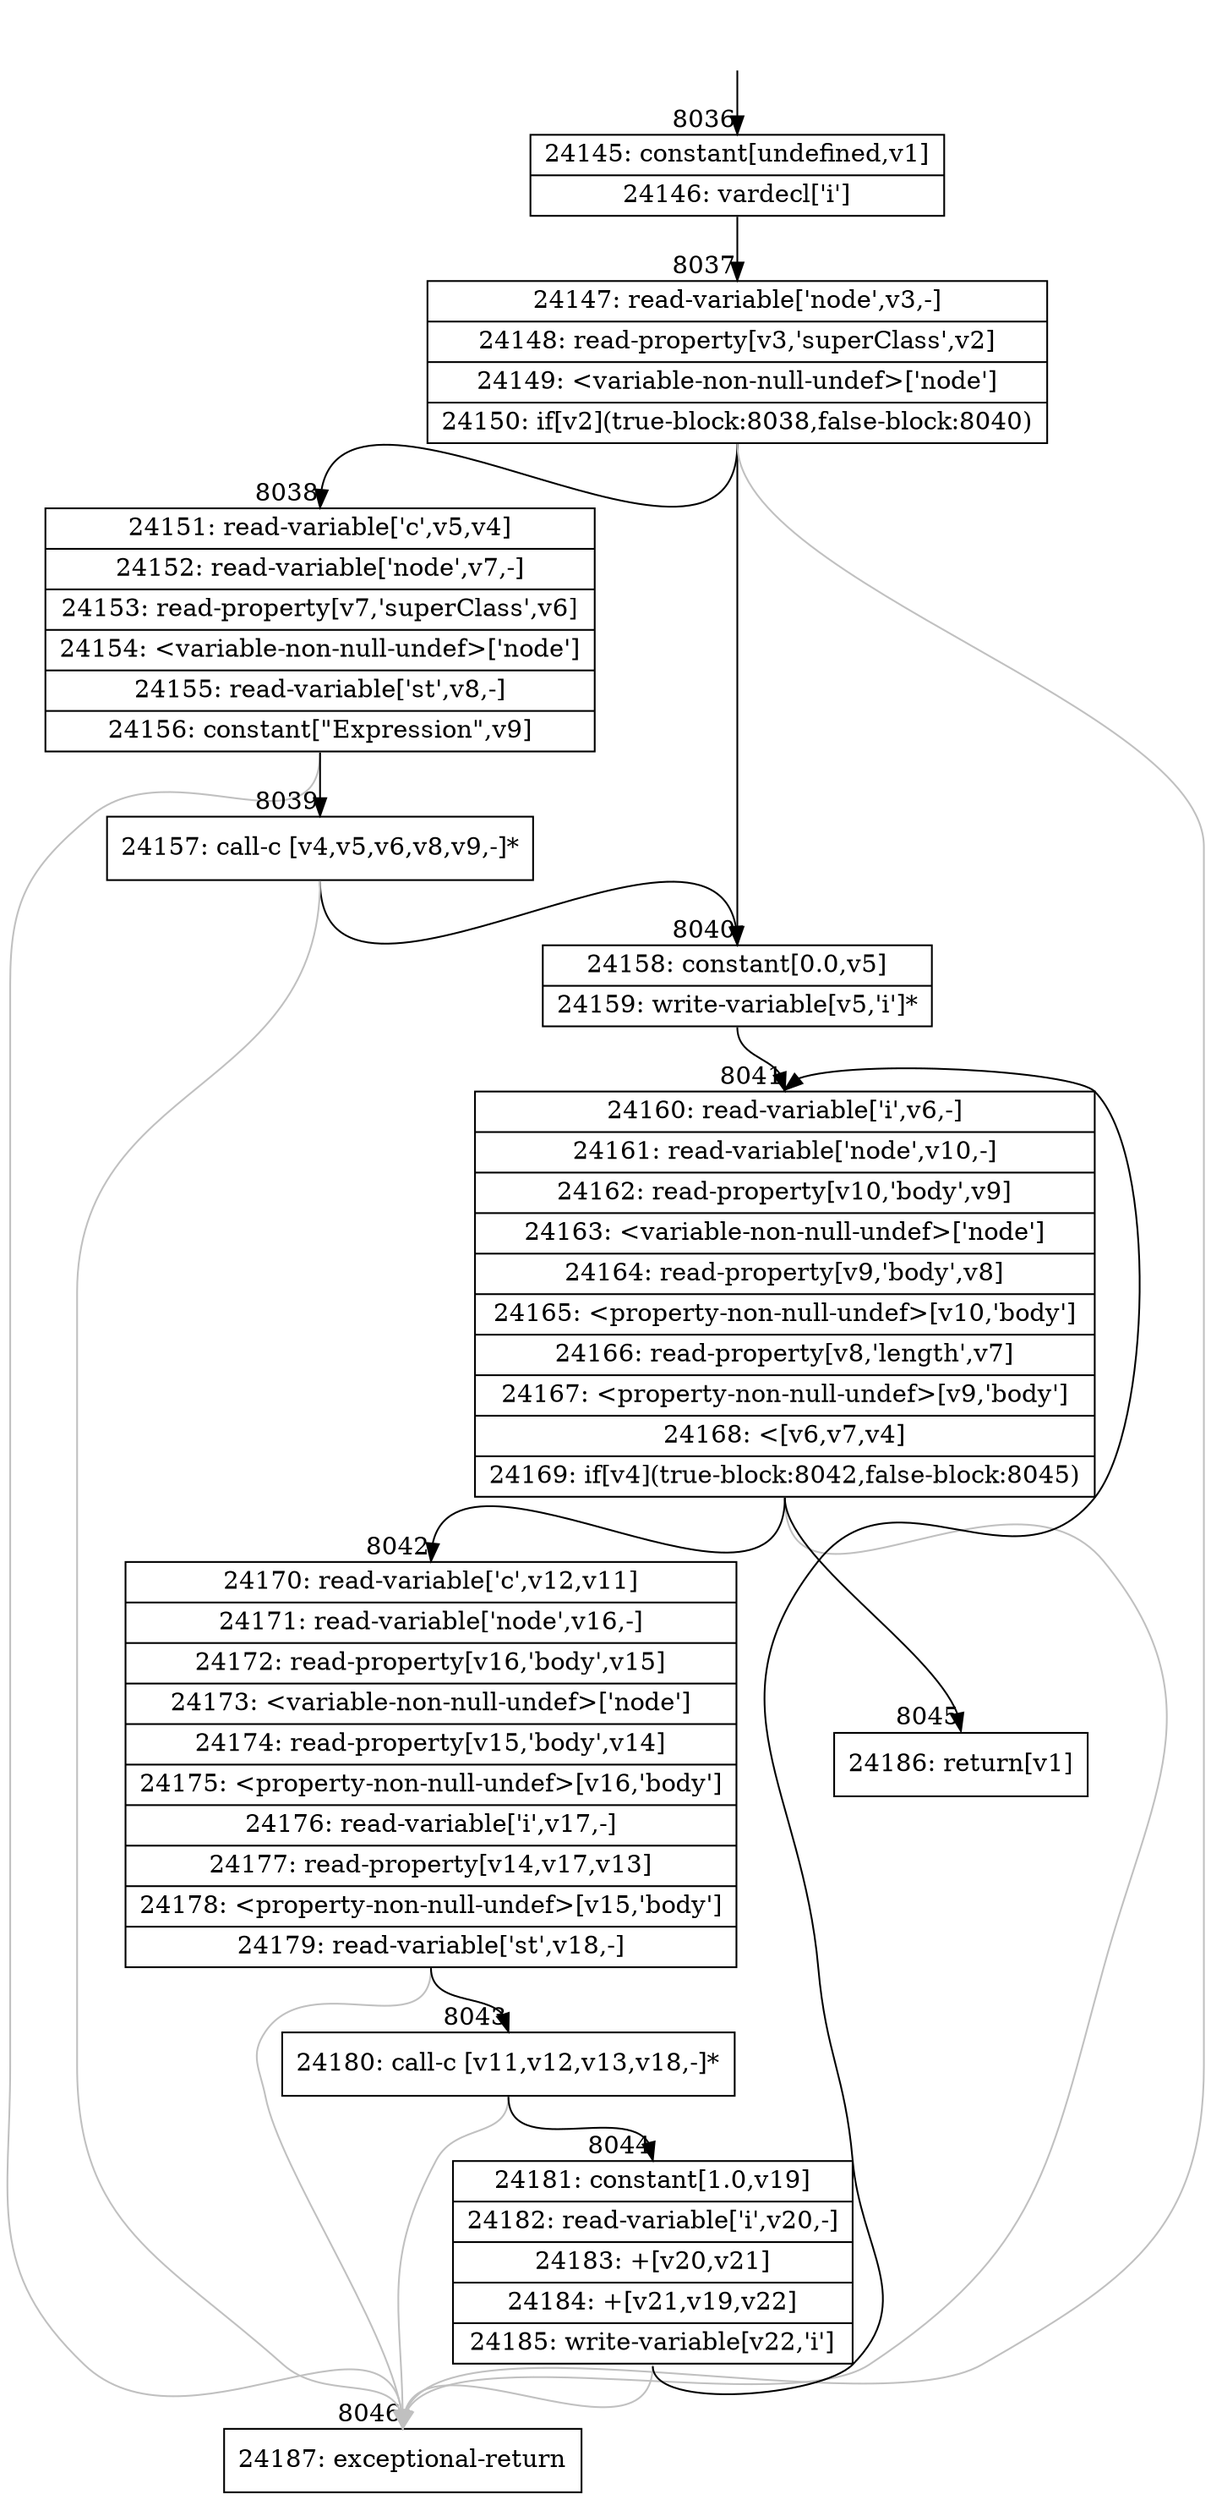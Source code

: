 digraph {
rankdir="TD"
BB_entry449[shape=none,label=""];
BB_entry449 -> BB8036 [tailport=s, headport=n, headlabel="    8036"]
BB8036 [shape=record label="{24145: constant[undefined,v1]|24146: vardecl['i']}" ] 
BB8036 -> BB8037 [tailport=s, headport=n, headlabel="      8037"]
BB8037 [shape=record label="{24147: read-variable['node',v3,-]|24148: read-property[v3,'superClass',v2]|24149: \<variable-non-null-undef\>['node']|24150: if[v2](true-block:8038,false-block:8040)}" ] 
BB8037 -> BB8038 [tailport=s, headport=n, headlabel="      8038"]
BB8037 -> BB8040 [tailport=s, headport=n, headlabel="      8040"]
BB8037 -> BB8046 [tailport=s, headport=n, color=gray, headlabel="      8046"]
BB8038 [shape=record label="{24151: read-variable['c',v5,v4]|24152: read-variable['node',v7,-]|24153: read-property[v7,'superClass',v6]|24154: \<variable-non-null-undef\>['node']|24155: read-variable['st',v8,-]|24156: constant[\"Expression\",v9]}" ] 
BB8038 -> BB8039 [tailport=s, headport=n, headlabel="      8039"]
BB8038 -> BB8046 [tailport=s, headport=n, color=gray]
BB8039 [shape=record label="{24157: call-c [v4,v5,v6,v8,v9,-]*}" ] 
BB8039 -> BB8040 [tailport=s, headport=n]
BB8039 -> BB8046 [tailport=s, headport=n, color=gray]
BB8040 [shape=record label="{24158: constant[0.0,v5]|24159: write-variable[v5,'i']*}" ] 
BB8040 -> BB8041 [tailport=s, headport=n, headlabel="      8041"]
BB8041 [shape=record label="{24160: read-variable['i',v6,-]|24161: read-variable['node',v10,-]|24162: read-property[v10,'body',v9]|24163: \<variable-non-null-undef\>['node']|24164: read-property[v9,'body',v8]|24165: \<property-non-null-undef\>[v10,'body']|24166: read-property[v8,'length',v7]|24167: \<property-non-null-undef\>[v9,'body']|24168: \<[v6,v7,v4]|24169: if[v4](true-block:8042,false-block:8045)}" ] 
BB8041 -> BB8042 [tailport=s, headport=n, headlabel="      8042"]
BB8041 -> BB8045 [tailport=s, headport=n, headlabel="      8045"]
BB8041 -> BB8046 [tailport=s, headport=n, color=gray]
BB8042 [shape=record label="{24170: read-variable['c',v12,v11]|24171: read-variable['node',v16,-]|24172: read-property[v16,'body',v15]|24173: \<variable-non-null-undef\>['node']|24174: read-property[v15,'body',v14]|24175: \<property-non-null-undef\>[v16,'body']|24176: read-variable['i',v17,-]|24177: read-property[v14,v17,v13]|24178: \<property-non-null-undef\>[v15,'body']|24179: read-variable['st',v18,-]}" ] 
BB8042 -> BB8043 [tailport=s, headport=n, headlabel="      8043"]
BB8042 -> BB8046 [tailport=s, headport=n, color=gray]
BB8043 [shape=record label="{24180: call-c [v11,v12,v13,v18,-]*}" ] 
BB8043 -> BB8044 [tailport=s, headport=n, headlabel="      8044"]
BB8043 -> BB8046 [tailport=s, headport=n, color=gray]
BB8044 [shape=record label="{24181: constant[1.0,v19]|24182: read-variable['i',v20,-]|24183: +[v20,v21]|24184: +[v21,v19,v22]|24185: write-variable[v22,'i']}" ] 
BB8044 -> BB8041 [tailport=s, headport=n]
BB8044 -> BB8046 [tailport=s, headport=n, color=gray]
BB8045 [shape=record label="{24186: return[v1]}" ] 
BB8046 [shape=record label="{24187: exceptional-return}" ] 
//#$~ 7412
}
